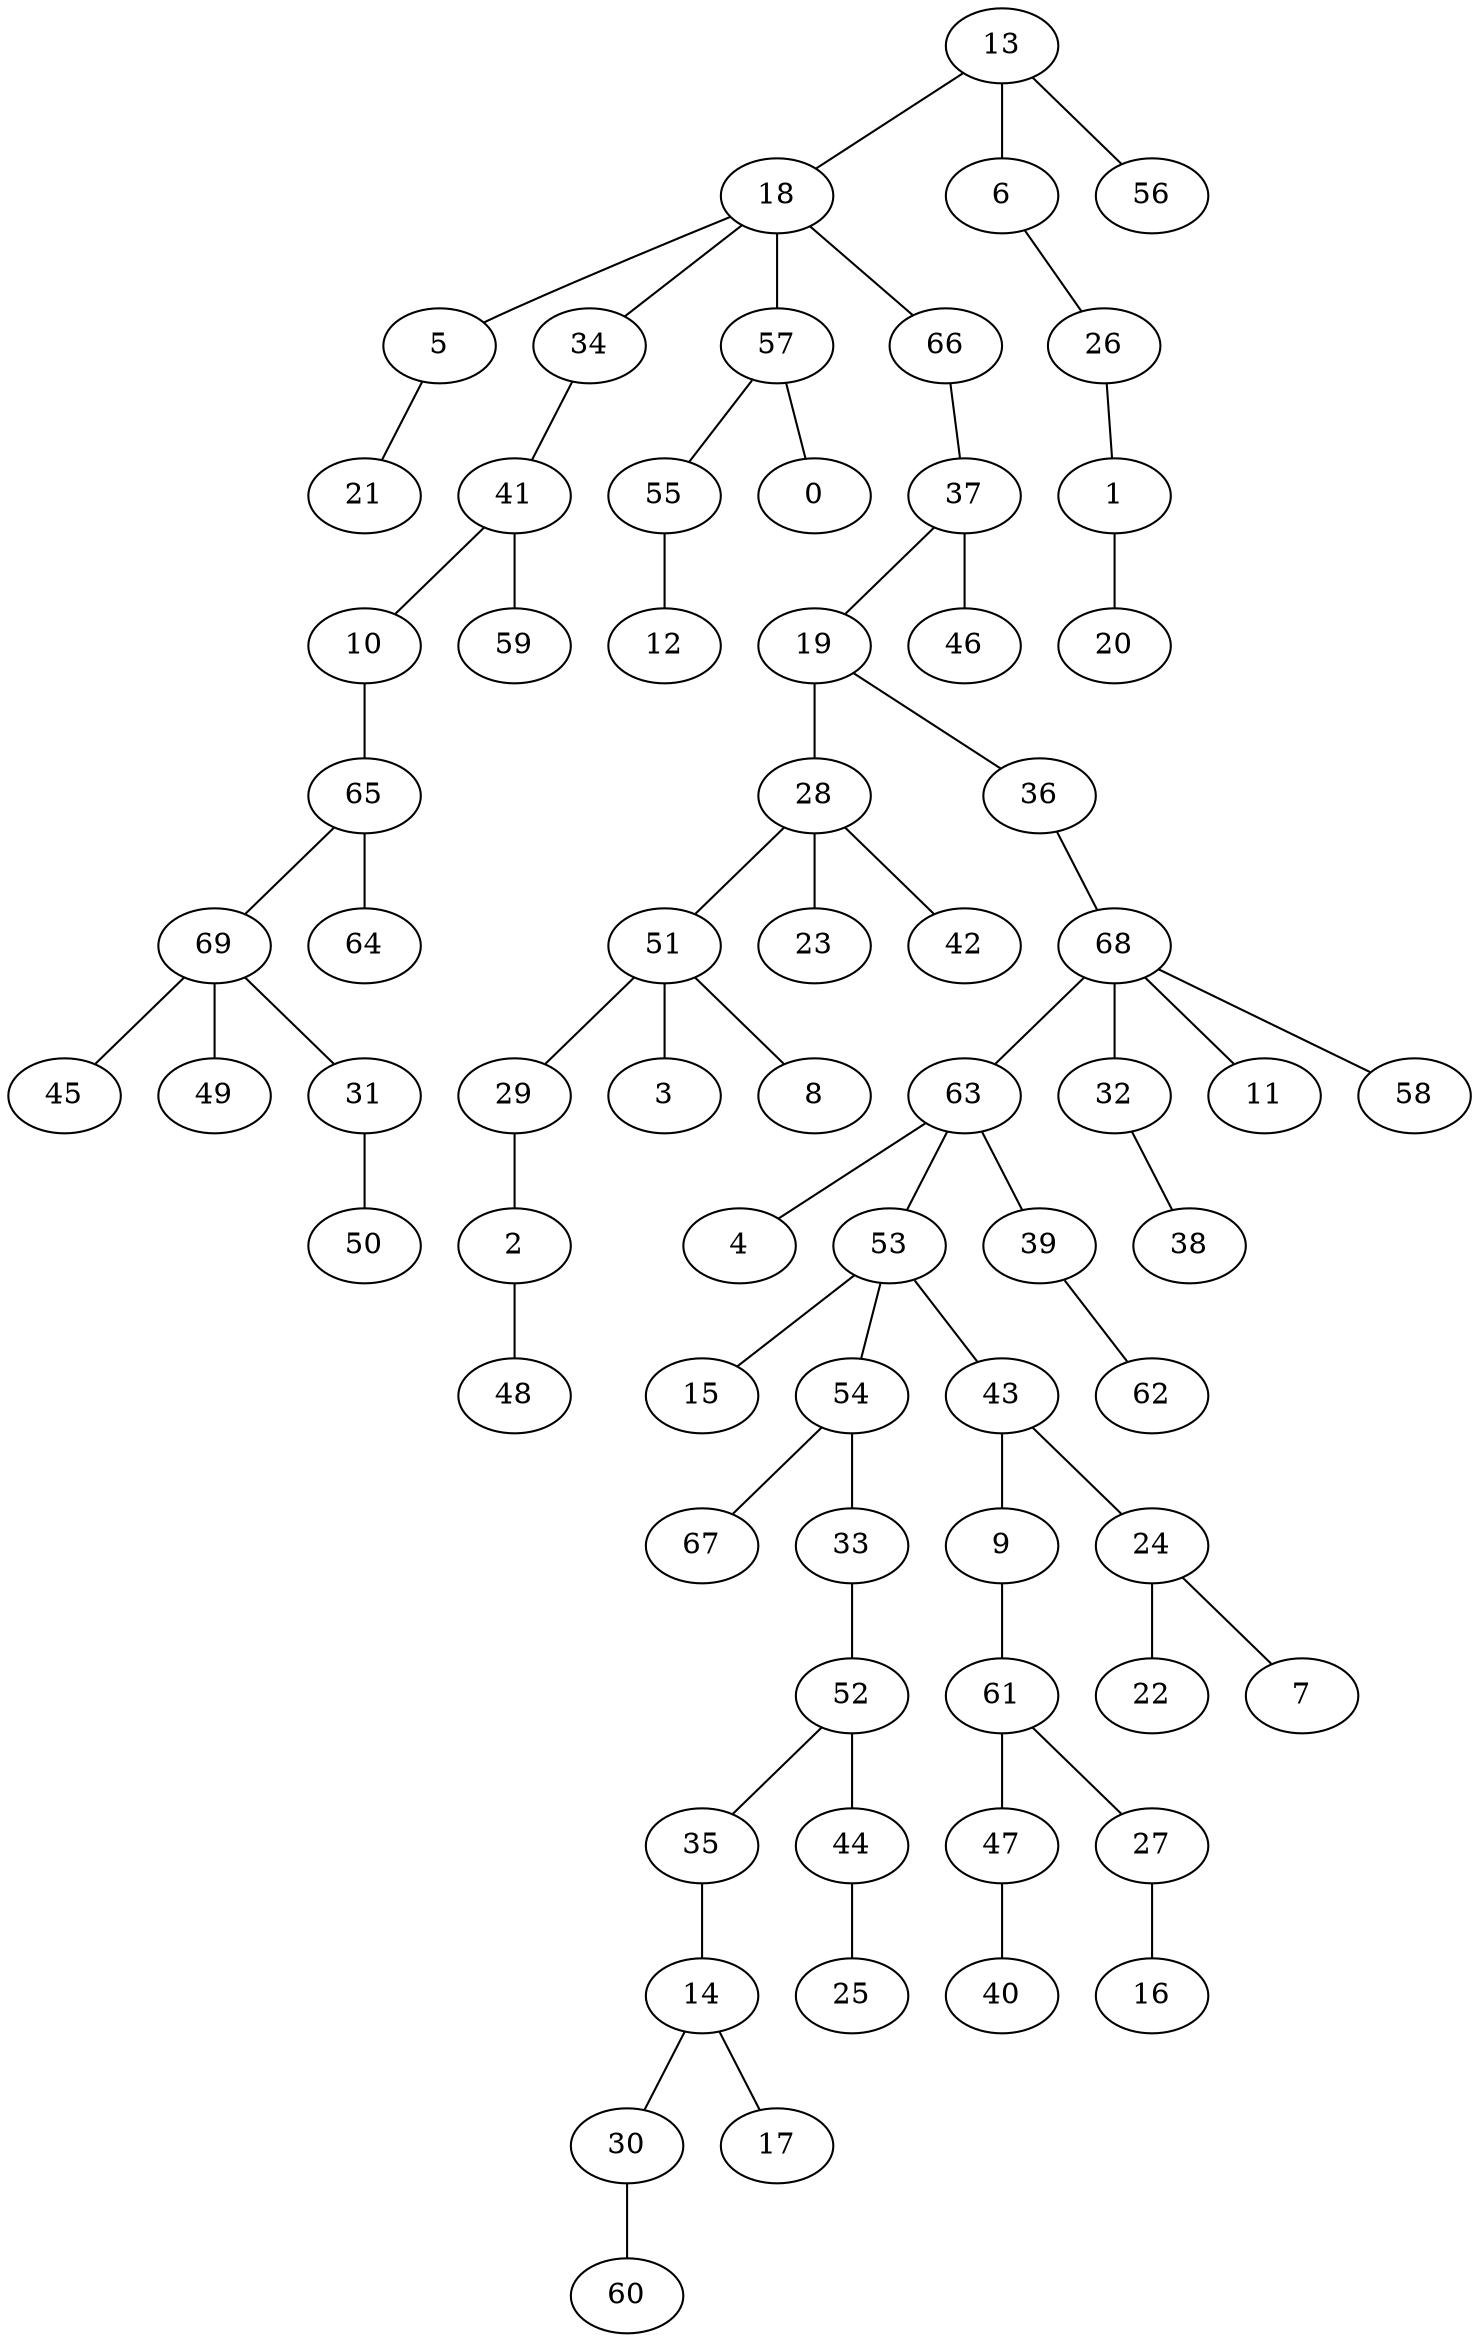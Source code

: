 graph{
63 -- 4;
29 -- 2;
26 -- 1;
51 -- 29;
5 -- 21;
68 -- 63;
18 -- 5;
69 -- 45;
51 -- 3;
28 -- 51;
63 -- 53;
28 -- 23;
69 -- 49;
28 -- 42;
31 -- 50;
19 -- 28;
6 -- 26;
69 -- 31;
32 -- 38;
55 -- 12;
65 -- 69;
65 -- 64;
10 -- 65;
37 -- 46;
41 -- 10;
34 -- 41;
30 -- 60;
14 -- 30;
68 -- 11;
14 -- 17;
68 -- 32;
68 -- 58;
13 -- 6;
53 -- 15;
52 -- 35;
36 -- 68;
35 -- 14;
54 -- 67;
19 -- 36;
44 -- 25;
37 -- 19;
61 -- 47;
57 -- 0;
52 -- 44;
43 -- 9;
66 -- 37;
18 -- 66;
61 -- 27;
24 -- 22;
18 -- 34;
2 -- 48;
57 -- 55;
41 -- 59;
18 -- 57;
43 -- 24;
53 -- 43;
13 -- 56;
1 -- 20;
33 -- 52;
13 -- 18;
54 -- 33;
53 -- 54;
39 -- 62;
24 -- 7;
9 -- 61;
47 -- 40;
27 -- 16;
63 -- 39;
51 -- 8;
}

